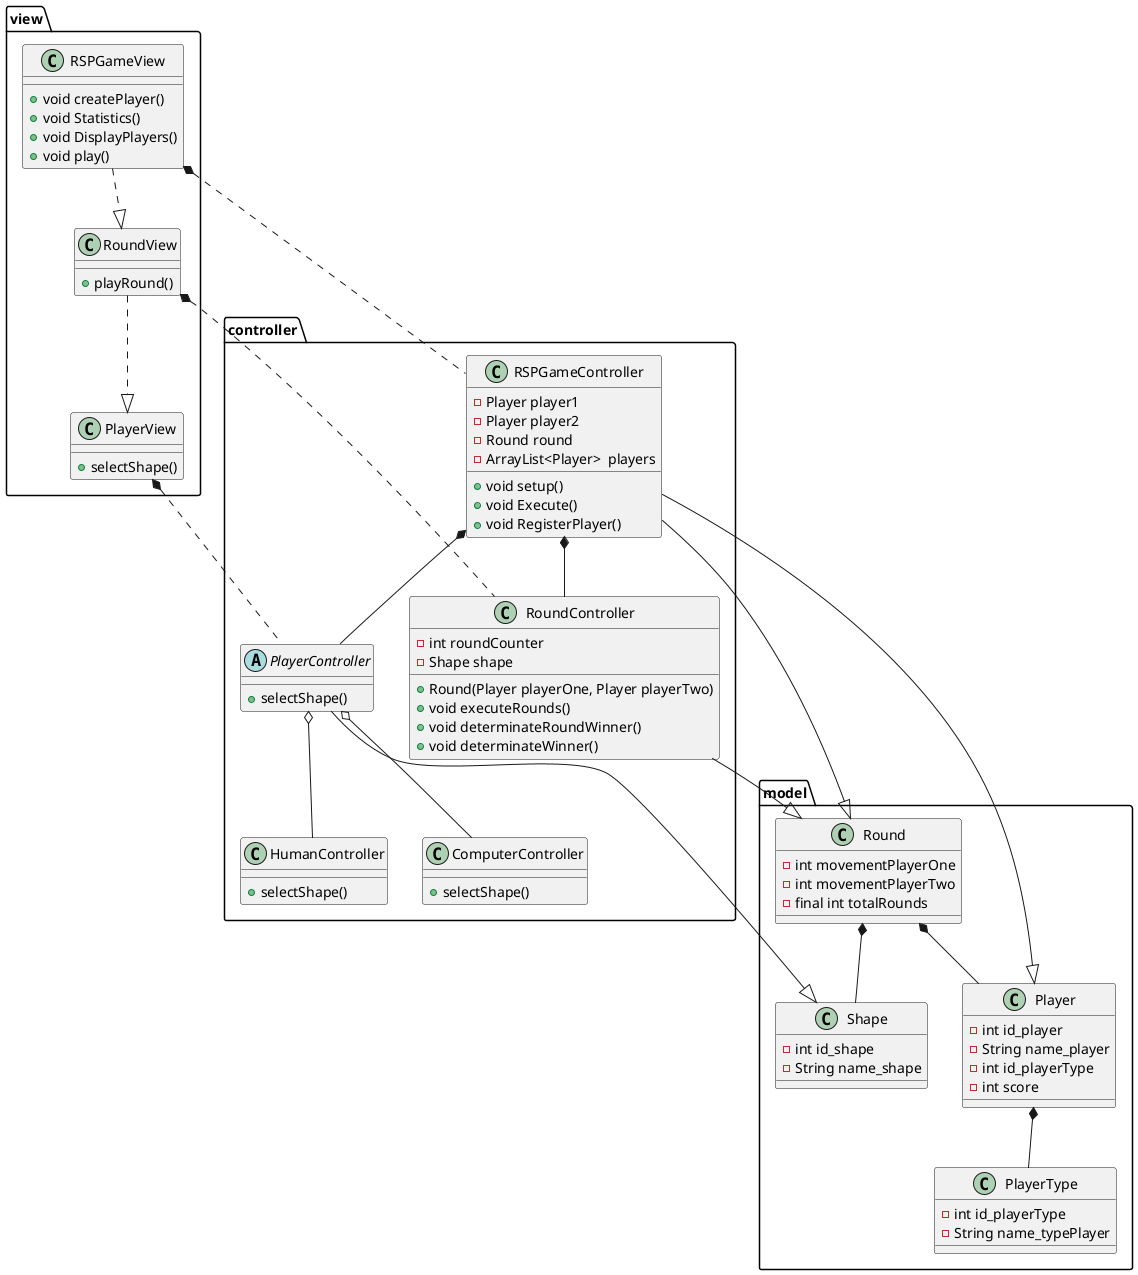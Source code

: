 @startuml rsp-mvc
package model{
    class Player{
        -int id_player
        -String name_player
        -int id_playerType
        -int score
    }

    class PlayerType{
        -int id_playerType
        -String name_typePlayer
    }

    class Round{
        -int movementPlayerOne
        -int movementPlayerTwo
        -final int totalRounds
    }

    class Shape{
        -int id_shape
        -String name_shape
    }
}
package controller{
    class RSPGameController{
        -Player player1
        -Player player2
        -Round round
        -ArrayList<Player>  players

        +void setup()
        +void Execute()
        +void RegisterPlayer()
    }

    abstract class PlayerController{
        +selectShape()
    }


    class RoundController{
        -int roundCounter
        -Shape shape

        +Round(Player playerOne, Player playerTwo)
        +void executeRounds()
        +void determinateRoundWinner()
        +void determinateWinner()
    }

    class HumanController{
        +selectShape()
    }

    class ComputerController{
        +selectShape()
    }
}
package view{
    class RSPGameView{
        +void createPlayer()
        +void Statistics()
        +void DisplayPlayers()
        +void play()
    }

    class PlayerView{
        +selectShape()
    }

    class RoundView{
        +playRound()
    }
}

Round *-- Player
Round *-- Shape
Player *-- PlayerType

RSPGameController *-- PlayerController
RSPGameController *-- RoundController
PlayerController o-- HumanController
PlayerController o-- ComputerController
PlayerController --|> Shape

RSPGameView ..|> RoundView
RoundView ..|> PlayerView

RSPGameView *.. RSPGameController
RoundView *.. RoundController
PlayerView *.. PlayerController

RoundController --|> Round
RSPGameController --|> Player
RSPGameController --|> Round
@enduml